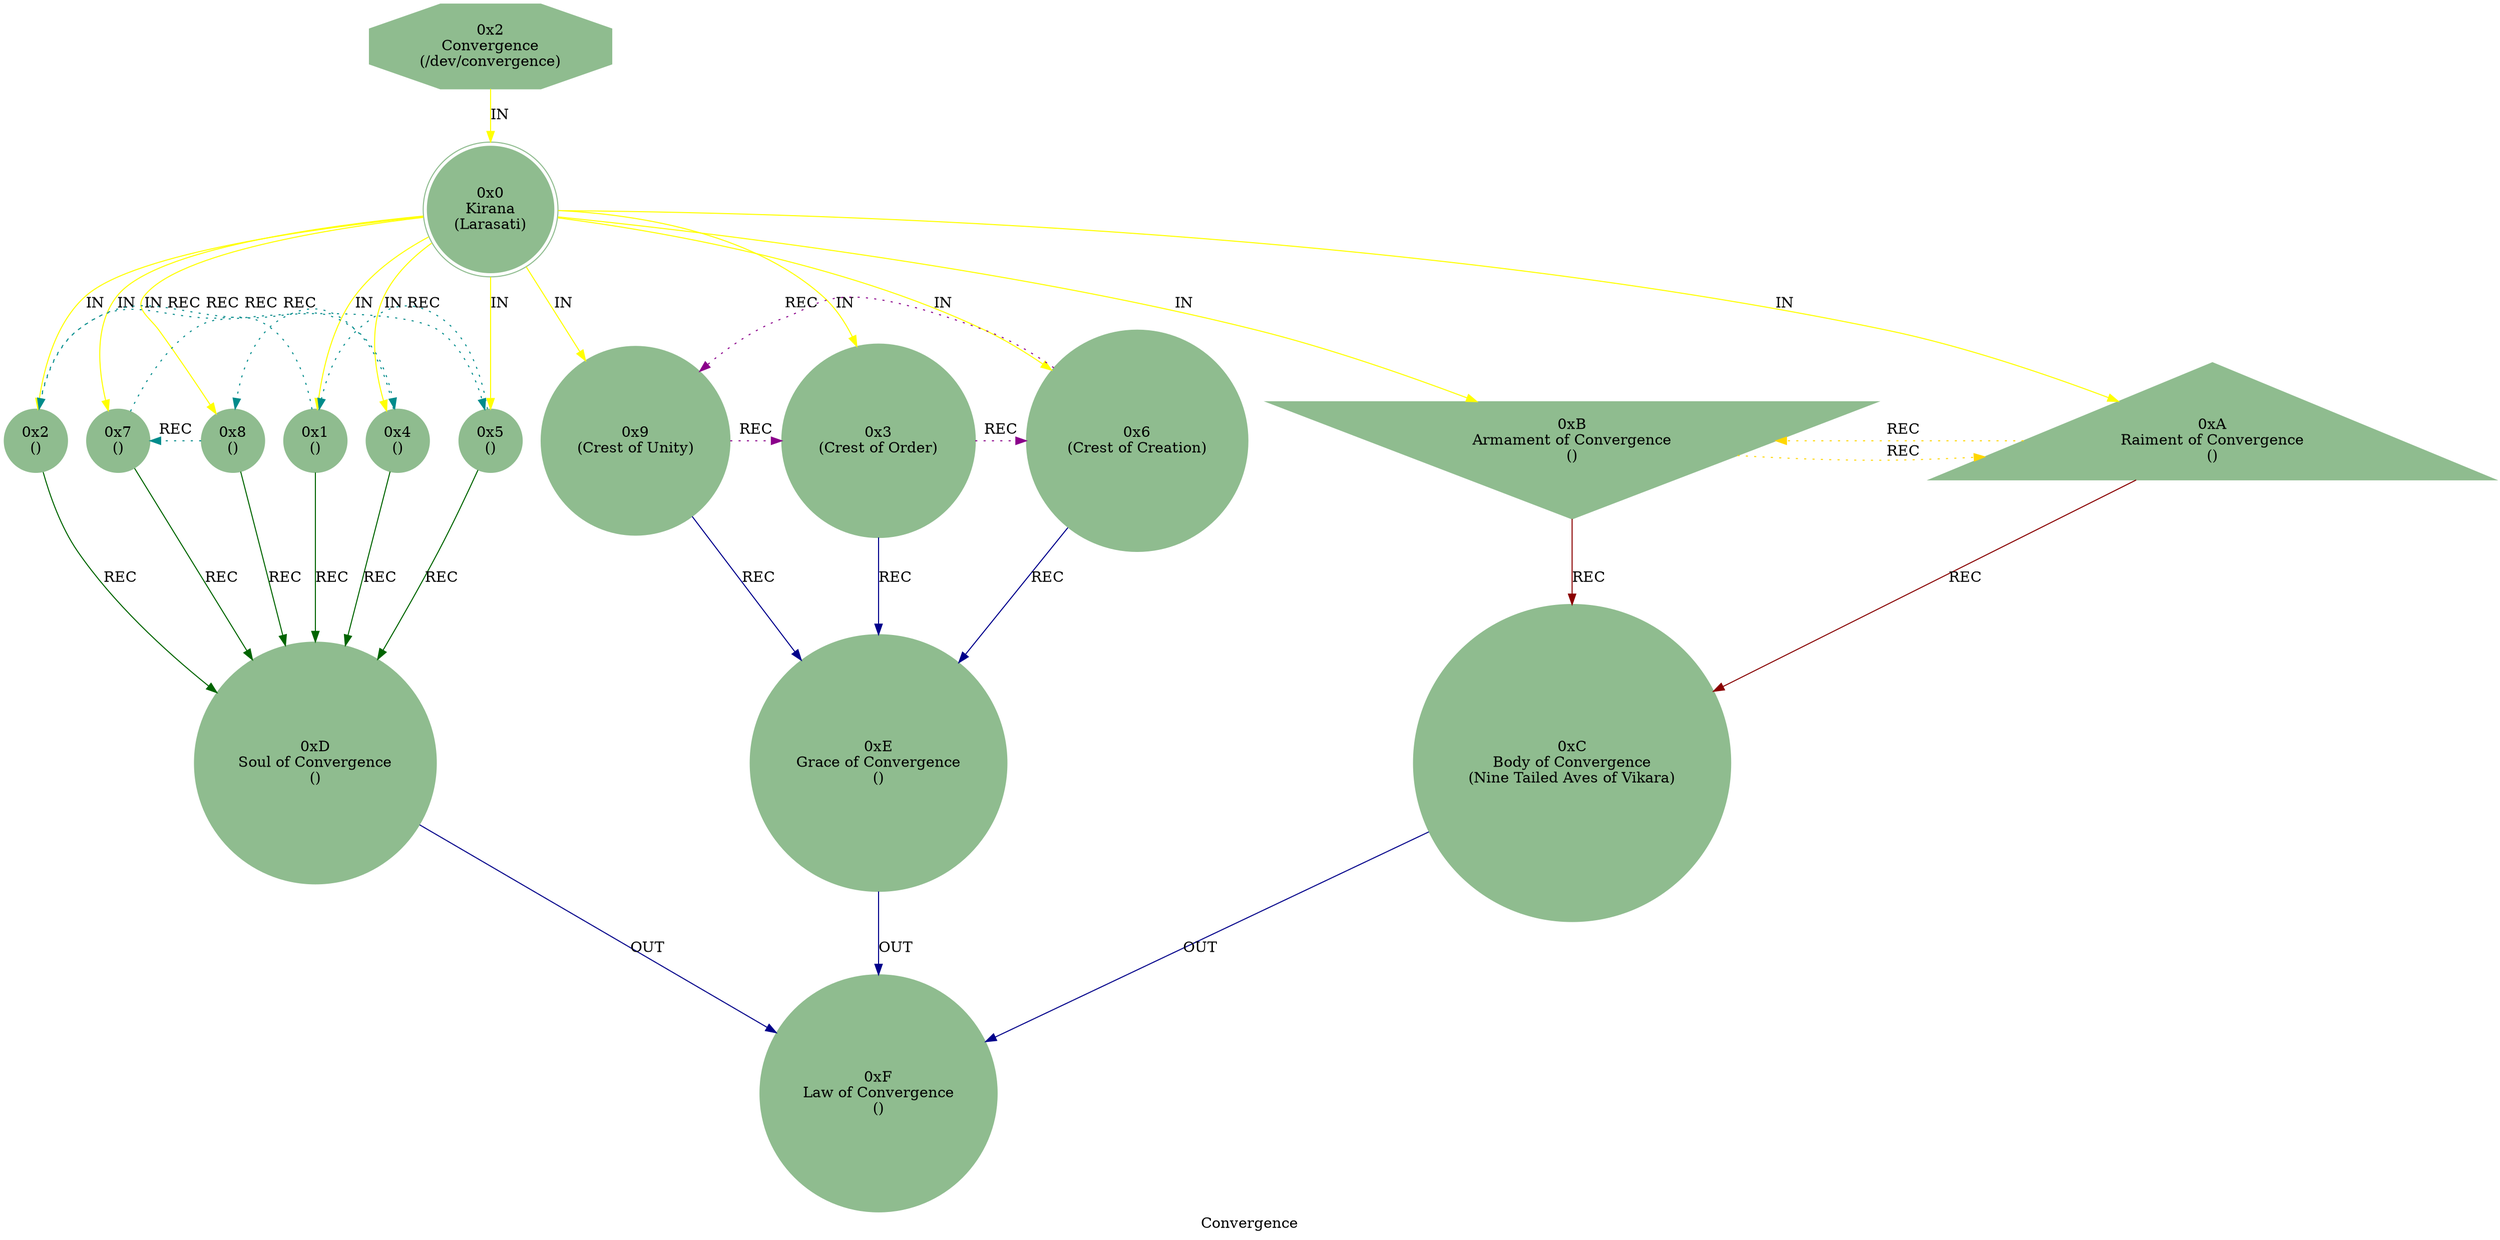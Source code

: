 strict digraph G {
    label = "Convergence";
    style = filled;
    color = blue;
    comment = "";
    node [shape = polygon; sides = 8; style = filled; color = darkseagreen;];
    
    spark_2_mythos_t [label = "0x2\nConvergence\n(/dev/convergence)";];
    
    spark_0_convergence_t [label = "0x0\nKirana\n(Larasati)";shape = doublecircle;comment = "";];
    spark_1_convergence_t [label = "0x1\n()";shape = circle;comment = "";];
    spark_2_convergence_t [label = "0x2\n()";shape = circle;comment = "";];
    spark_3_convergence_t [label = "0x3\n(Crest of Order)";shape = circle;comment = "";];
    spark_4_convergence_t [label = "0x4\n()";shape = circle;comment = "";];
    spark_5_convergence_t [label = "0x5\n()";shape = circle;comment = "";];
    spark_6_convergence_t [label = "0x6\n(Crest of Creation)";shape = circle;comment = "";];
    spark_7_convergence_t [label = "0x7\n()";shape = circle;comment = "";];
    spark_8_convergence_t [label = "0x8\n()";shape = circle;comment = "";];
    spark_9_convergence_t [label = "0x9\n(Crest of Unity)";shape = circle;comment = "";];
    spark_a_convergence_t [label = "0xA\nRaiment of Convergence\n()";shape = triangle;comment = "";];
    spark_b_convergence_t [label = "0xB\nArmament of Convergence\n()";shape = invtriangle;comment = "";];
    spark_c_convergence_t [label = "0xC\nBody of Convergence\n(Nine Tailed Aves of Vikara)";shape = circle;comment = "";];
    spark_d_convergence_t [label = "0xD\nSoul of Convergence\n()";shape = circle;comment = "";];
    spark_e_convergence_t [label = "0xE\nGrace of Convergence\n()";shape = circle;comment = "";];
    spark_f_convergence_t [label = "0xF\nLaw of Convergence\n()";shape = circle;comment = "";];
    // IN = Input
    // OUT = Output
    // REC = Recursion
    spark_2_mythos_t -> spark_0_convergence_t -> {spark_a_convergence_t spark_b_convergence_t spark_1_convergence_t spark_2_convergence_t spark_3_convergence_t spark_4_convergence_t spark_5_convergence_t spark_6_convergence_t spark_7_convergence_t spark_8_convergence_t spark_9_convergence_t} [label = "IN"; color = yellow; comment = "";];
    
    {spark_a_convergence_t spark_b_convergence_t} -> spark_c_convergence_t [label = "REC"; color = darkred; comment = "";];
    {spark_1_convergence_t spark_2_convergence_t spark_4_convergence_t spark_8_convergence_t spark_7_convergence_t spark_5_convergence_t} -> spark_d_convergence_t [label = "REC"; color = darkgreen; comment = "";];
    {spark_3_convergence_t spark_6_convergence_t spark_9_convergence_t} -> spark_e_convergence_t [label = "REC"; color = darkblue; comment = "";];
    
    spark_1_convergence_t -> spark_2_convergence_t -> spark_4_convergence_t -> spark_8_convergence_t -> spark_7_convergence_t -> spark_5_convergence_t -> spark_1_convergence_t [label = "REC"; color = darkcyan; comment = ""; style = dotted; constraint = false;];
    spark_3_convergence_t -> spark_6_convergence_t -> spark_9_convergence_t -> spark_3_convergence_t [label = "REC"; color = darkmagenta; comment = ""; style = dotted; constraint = false;];
    spark_a_convergence_t -> spark_b_convergence_t -> spark_a_convergence_t [label = "REC"; color = gold; comment = ""; style = dotted; constraint = false;];
    
    {spark_c_convergence_t spark_d_convergence_t spark_e_convergence_t} -> spark_f_convergence_t [label = "OUT"; color = darkblue; comment = "";];
}